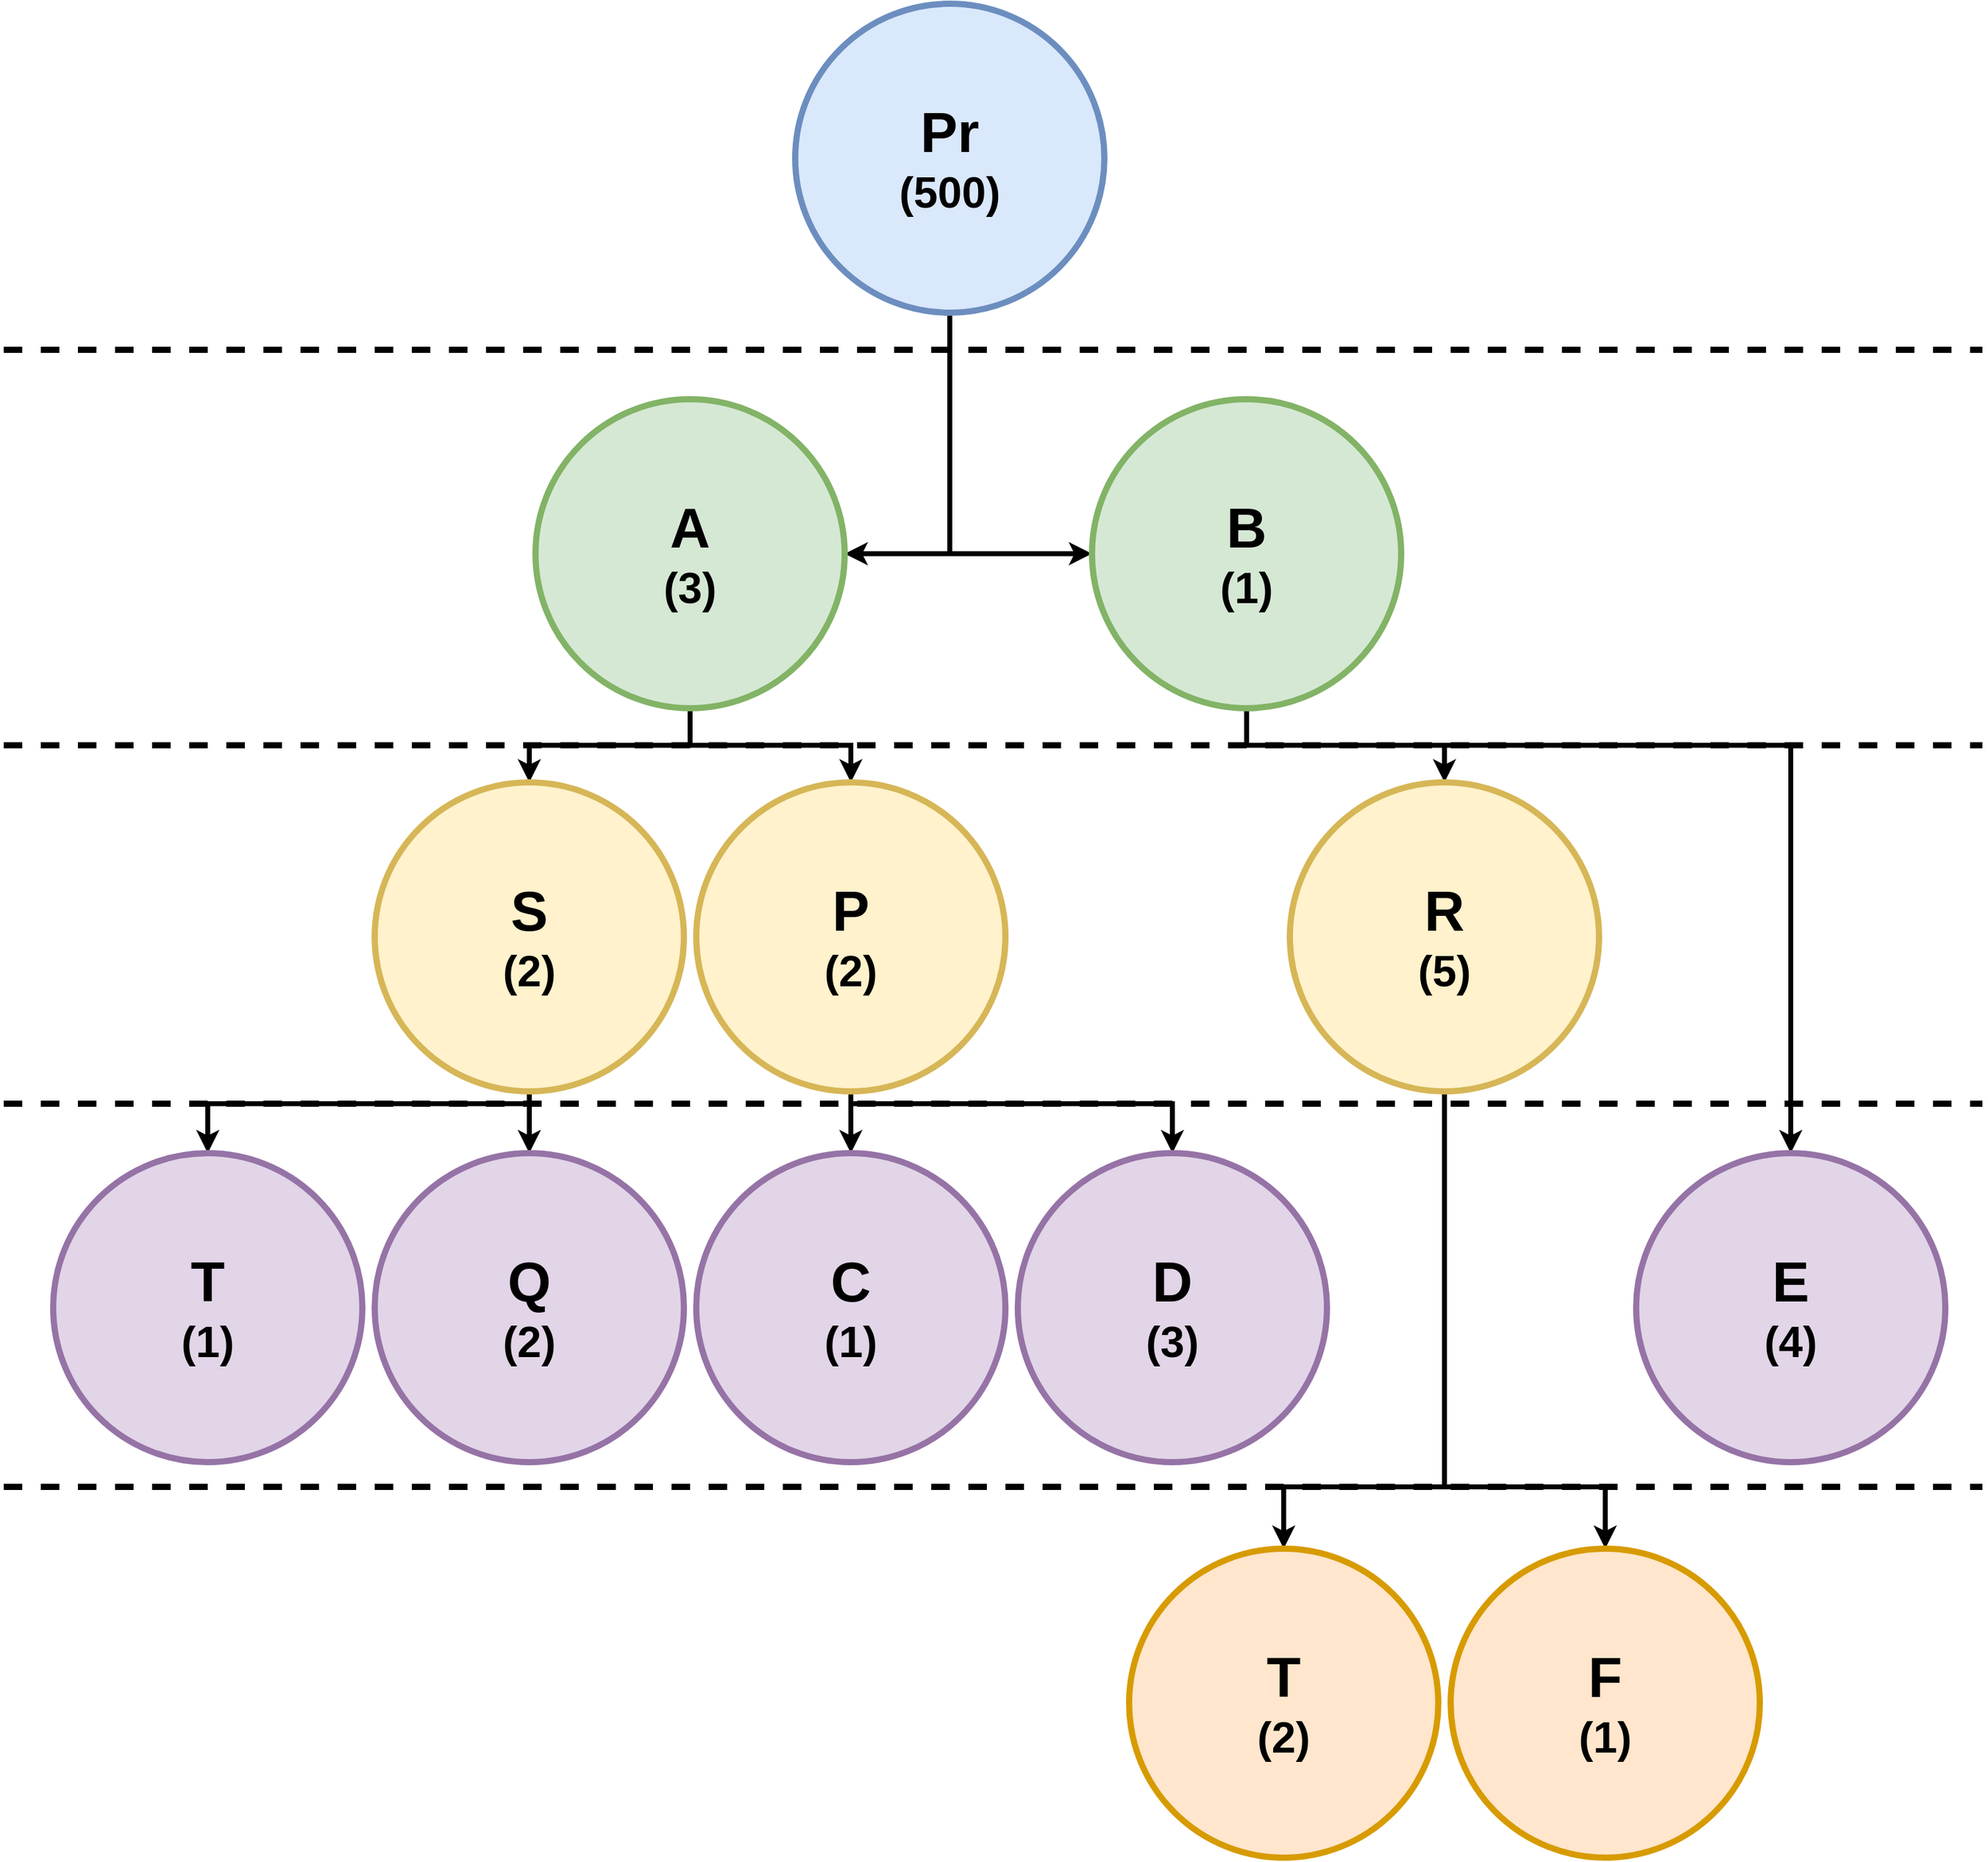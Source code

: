 <mxfile version="24.4.13" type="device">
  <diagram name="Page-1" id="eJzC14-UDr393QJV4wNA">
    <mxGraphModel dx="2199" dy="2203" grid="1" gridSize="10" guides="1" tooltips="1" connect="1" arrows="1" fold="1" page="1" pageScale="1" pageWidth="850" pageHeight="1100" math="0" shadow="0">
      <root>
        <mxCell id="0" />
        <mxCell id="1" parent="0" />
        <mxCell id="FyLbs5ZLv3_cFmsylnJi-12" style="edgeStyle=orthogonalEdgeStyle;rounded=0;orthogonalLoop=1;jettySize=auto;html=1;entryX=1;entryY=0.5;entryDx=0;entryDy=0;strokeWidth=4;fontStyle=1" edge="1" parent="1" source="FyLbs5ZLv3_cFmsylnJi-1" target="FyLbs5ZLv3_cFmsylnJi-2">
          <mxGeometry relative="1" as="geometry" />
        </mxCell>
        <mxCell id="FyLbs5ZLv3_cFmsylnJi-13" style="edgeStyle=orthogonalEdgeStyle;rounded=0;orthogonalLoop=1;jettySize=auto;html=1;entryX=0;entryY=0.5;entryDx=0;entryDy=0;strokeWidth=4;fontStyle=1" edge="1" parent="1" source="FyLbs5ZLv3_cFmsylnJi-1" target="FyLbs5ZLv3_cFmsylnJi-3">
          <mxGeometry relative="1" as="geometry" />
        </mxCell>
        <mxCell id="FyLbs5ZLv3_cFmsylnJi-1" value="&lt;font style=&quot;font-size: 45px;&quot;&gt;Pr&lt;/font&gt;&lt;div style=&quot;font-size: 35px;&quot;&gt;&lt;font style=&quot;font-size: 35px;&quot;&gt;(500)&lt;/font&gt;&lt;/div&gt;" style="ellipse;whiteSpace=wrap;html=1;aspect=fixed;fillColor=#dae8fc;strokeColor=#6c8ebf;strokeWidth=5;fontStyle=1" vertex="1" parent="1">
          <mxGeometry x="160" y="120" width="250" height="250" as="geometry" />
        </mxCell>
        <mxCell id="FyLbs5ZLv3_cFmsylnJi-10" style="edgeStyle=orthogonalEdgeStyle;rounded=0;orthogonalLoop=1;jettySize=auto;html=1;strokeWidth=4;fontStyle=1" edge="1" parent="1" source="FyLbs5ZLv3_cFmsylnJi-2" target="FyLbs5ZLv3_cFmsylnJi-7">
          <mxGeometry relative="1" as="geometry" />
        </mxCell>
        <mxCell id="FyLbs5ZLv3_cFmsylnJi-11" style="edgeStyle=orthogonalEdgeStyle;rounded=0;orthogonalLoop=1;jettySize=auto;html=1;strokeWidth=4;fontStyle=1" edge="1" parent="1" source="FyLbs5ZLv3_cFmsylnJi-2" target="FyLbs5ZLv3_cFmsylnJi-8">
          <mxGeometry relative="1" as="geometry" />
        </mxCell>
        <mxCell id="FyLbs5ZLv3_cFmsylnJi-2" value="&lt;font style=&quot;font-size: 45px;&quot;&gt;A&lt;/font&gt;&lt;br&gt;&lt;div style=&quot;font-size: 35px;&quot;&gt;&lt;font style=&quot;font-size: 35px;&quot;&gt;(3&lt;/font&gt;&lt;span style=&quot;background-color: initial;&quot;&gt;)&lt;/span&gt;&lt;/div&gt;" style="ellipse;whiteSpace=wrap;html=1;aspect=fixed;fillColor=#d5e8d4;strokeColor=#82b366;strokeWidth=5;fontStyle=1" vertex="1" parent="1">
          <mxGeometry x="-50" y="440" width="250" height="250" as="geometry" />
        </mxCell>
        <mxCell id="FyLbs5ZLv3_cFmsylnJi-15" style="edgeStyle=orthogonalEdgeStyle;rounded=0;orthogonalLoop=1;jettySize=auto;html=1;strokeWidth=4;fontStyle=1" edge="1" parent="1" source="FyLbs5ZLv3_cFmsylnJi-3" target="FyLbs5ZLv3_cFmsylnJi-9">
          <mxGeometry relative="1" as="geometry" />
        </mxCell>
        <mxCell id="FyLbs5ZLv3_cFmsylnJi-26" style="edgeStyle=orthogonalEdgeStyle;rounded=0;orthogonalLoop=1;jettySize=auto;html=1;entryX=0.5;entryY=0;entryDx=0;entryDy=0;strokeWidth=4;" edge="1" parent="1" source="FyLbs5ZLv3_cFmsylnJi-3" target="FyLbs5ZLv3_cFmsylnJi-25">
          <mxGeometry relative="1" as="geometry">
            <Array as="points">
              <mxPoint x="525" y="720" />
              <mxPoint x="965" y="720" />
            </Array>
          </mxGeometry>
        </mxCell>
        <mxCell id="FyLbs5ZLv3_cFmsylnJi-3" value="&lt;div style=&quot;&quot;&gt;&lt;font style=&quot;font-size: 45px;&quot;&gt;B&lt;/font&gt;&lt;/div&gt;&lt;div style=&quot;font-size: 35px;&quot;&gt;&lt;font style=&quot;font-size: 35px;&quot;&gt;(1&lt;/font&gt;&lt;span style=&quot;background-color: initial;&quot;&gt;)&lt;/span&gt;&lt;/div&gt;" style="ellipse;whiteSpace=wrap;html=1;aspect=fixed;fillColor=#d5e8d4;strokeColor=#82b366;strokeWidth=5;fontStyle=1" vertex="1" parent="1">
          <mxGeometry x="400" y="440" width="250" height="250" as="geometry" />
        </mxCell>
        <mxCell id="FyLbs5ZLv3_cFmsylnJi-18" style="edgeStyle=orthogonalEdgeStyle;rounded=0;orthogonalLoop=1;jettySize=auto;html=1;strokeWidth=4;" edge="1" parent="1" source="FyLbs5ZLv3_cFmsylnJi-7" target="FyLbs5ZLv3_cFmsylnJi-17">
          <mxGeometry relative="1" as="geometry" />
        </mxCell>
        <mxCell id="FyLbs5ZLv3_cFmsylnJi-19" style="edgeStyle=orthogonalEdgeStyle;rounded=0;orthogonalLoop=1;jettySize=auto;html=1;strokeWidth=4;" edge="1" parent="1" source="FyLbs5ZLv3_cFmsylnJi-7" target="FyLbs5ZLv3_cFmsylnJi-16">
          <mxGeometry relative="1" as="geometry">
            <Array as="points">
              <mxPoint x="-55" y="1010" />
              <mxPoint x="-315" y="1010" />
            </Array>
          </mxGeometry>
        </mxCell>
        <mxCell id="FyLbs5ZLv3_cFmsylnJi-7" value="&lt;font style=&quot;font-size: 45px;&quot;&gt;S&lt;/font&gt;&lt;div&gt;&lt;div style=&quot;font-size: 35px;&quot;&gt;&lt;font style=&quot;font-size: 35px;&quot;&gt;(2&lt;/font&gt;&lt;span style=&quot;background-color: initial;&quot;&gt;)&lt;/span&gt;&lt;/div&gt;&lt;/div&gt;" style="ellipse;whiteSpace=wrap;html=1;aspect=fixed;fillColor=#fff2cc;strokeColor=#d6b656;strokeWidth=5;fontStyle=1" vertex="1" parent="1">
          <mxGeometry x="-180" y="750" width="250" height="250" as="geometry" />
        </mxCell>
        <mxCell id="FyLbs5ZLv3_cFmsylnJi-22" style="edgeStyle=orthogonalEdgeStyle;rounded=0;orthogonalLoop=1;jettySize=auto;html=1;strokeWidth=4;" edge="1" parent="1" source="FyLbs5ZLv3_cFmsylnJi-8" target="FyLbs5ZLv3_cFmsylnJi-20">
          <mxGeometry relative="1" as="geometry" />
        </mxCell>
        <mxCell id="FyLbs5ZLv3_cFmsylnJi-24" style="edgeStyle=orthogonalEdgeStyle;rounded=0;orthogonalLoop=1;jettySize=auto;html=1;entryX=0.5;entryY=0;entryDx=0;entryDy=0;strokeWidth=4;" edge="1" parent="1" source="FyLbs5ZLv3_cFmsylnJi-8" target="FyLbs5ZLv3_cFmsylnJi-21">
          <mxGeometry relative="1" as="geometry">
            <Array as="points">
              <mxPoint x="205" y="1010" />
              <mxPoint x="465" y="1010" />
            </Array>
          </mxGeometry>
        </mxCell>
        <mxCell id="FyLbs5ZLv3_cFmsylnJi-8" value="&lt;font style=&quot;font-size: 45px;&quot;&gt;P&lt;/font&gt;&lt;br&gt;&lt;div style=&quot;font-size: 35px;&quot;&gt;&lt;font style=&quot;font-size: 35px;&quot;&gt;(2&lt;/font&gt;&lt;span style=&quot;background-color: initial;&quot;&gt;)&lt;/span&gt;&lt;/div&gt;" style="ellipse;whiteSpace=wrap;html=1;aspect=fixed;fillColor=#fff2cc;strokeColor=#d6b656;strokeWidth=5;fontStyle=1" vertex="1" parent="1">
          <mxGeometry x="80" y="750" width="250" height="250" as="geometry" />
        </mxCell>
        <mxCell id="FyLbs5ZLv3_cFmsylnJi-29" style="edgeStyle=orthogonalEdgeStyle;rounded=0;orthogonalLoop=1;jettySize=auto;html=1;strokeWidth=4;" edge="1" parent="1" source="FyLbs5ZLv3_cFmsylnJi-9" target="FyLbs5ZLv3_cFmsylnJi-27">
          <mxGeometry relative="1" as="geometry">
            <Array as="points">
              <mxPoint x="685" y="1320" />
              <mxPoint x="555" y="1320" />
            </Array>
          </mxGeometry>
        </mxCell>
        <mxCell id="FyLbs5ZLv3_cFmsylnJi-30" style="edgeStyle=orthogonalEdgeStyle;rounded=0;orthogonalLoop=1;jettySize=auto;html=1;entryX=0.5;entryY=0;entryDx=0;entryDy=0;strokeWidth=4;" edge="1" parent="1" source="FyLbs5ZLv3_cFmsylnJi-9" target="FyLbs5ZLv3_cFmsylnJi-28">
          <mxGeometry relative="1" as="geometry">
            <Array as="points">
              <mxPoint x="685" y="1320" />
              <mxPoint x="815" y="1320" />
            </Array>
          </mxGeometry>
        </mxCell>
        <mxCell id="FyLbs5ZLv3_cFmsylnJi-9" value="&lt;font style=&quot;font-size: 45px;&quot;&gt;R&lt;/font&gt;&lt;br&gt;&lt;div style=&quot;font-size: 35px;&quot;&gt;&lt;font style=&quot;font-size: 35px;&quot;&gt;(5&lt;/font&gt;&lt;span style=&quot;background-color: initial;&quot;&gt;)&lt;/span&gt;&lt;/div&gt;" style="ellipse;whiteSpace=wrap;html=1;aspect=fixed;fillColor=#fff2cc;strokeColor=#d6b656;strokeWidth=5;fontStyle=1" vertex="1" parent="1">
          <mxGeometry x="560" y="750" width="250" height="250" as="geometry" />
        </mxCell>
        <mxCell id="FyLbs5ZLv3_cFmsylnJi-16" value="&lt;font style=&quot;font-size: 45px;&quot;&gt;T&lt;/font&gt;&lt;br&gt;&lt;div&gt;&lt;div style=&quot;font-size: 35px;&quot;&gt;&lt;font style=&quot;font-size: 35px;&quot;&gt;(1&lt;/font&gt;&lt;span style=&quot;background-color: initial;&quot;&gt;)&lt;/span&gt;&lt;/div&gt;&lt;/div&gt;" style="ellipse;whiteSpace=wrap;html=1;aspect=fixed;fillColor=#e1d5e7;strokeColor=#9673a6;strokeWidth=5;fontStyle=1" vertex="1" parent="1">
          <mxGeometry x="-440" y="1050" width="250" height="250" as="geometry" />
        </mxCell>
        <mxCell id="FyLbs5ZLv3_cFmsylnJi-17" value="&lt;font style=&quot;font-size: 45px;&quot;&gt;Q&lt;/font&gt;&lt;div&gt;&lt;div style=&quot;font-size: 35px;&quot;&gt;&lt;font style=&quot;font-size: 35px;&quot;&gt;(2&lt;/font&gt;&lt;span style=&quot;background-color: initial;&quot;&gt;)&lt;/span&gt;&lt;/div&gt;&lt;/div&gt;" style="ellipse;whiteSpace=wrap;html=1;aspect=fixed;fillColor=#e1d5e7;strokeColor=#9673a6;strokeWidth=5;fontStyle=1" vertex="1" parent="1">
          <mxGeometry x="-180" y="1050" width="250" height="250" as="geometry" />
        </mxCell>
        <mxCell id="FyLbs5ZLv3_cFmsylnJi-20" value="&lt;font style=&quot;font-size: 45px;&quot;&gt;C&lt;/font&gt;&lt;br&gt;&lt;div&gt;&lt;div style=&quot;font-size: 35px;&quot;&gt;&lt;font style=&quot;font-size: 35px;&quot;&gt;(1&lt;/font&gt;&lt;span style=&quot;background-color: initial;&quot;&gt;)&lt;/span&gt;&lt;/div&gt;&lt;/div&gt;" style="ellipse;whiteSpace=wrap;html=1;aspect=fixed;fillColor=#e1d5e7;strokeColor=#9673a6;strokeWidth=5;fontStyle=1" vertex="1" parent="1">
          <mxGeometry x="80" y="1050" width="250" height="250" as="geometry" />
        </mxCell>
        <mxCell id="FyLbs5ZLv3_cFmsylnJi-21" value="&lt;font style=&quot;font-size: 45px;&quot;&gt;D&lt;/font&gt;&lt;br&gt;&lt;div&gt;&lt;div style=&quot;font-size: 35px;&quot;&gt;&lt;font style=&quot;font-size: 35px;&quot;&gt;(3&lt;/font&gt;&lt;span style=&quot;background-color: initial;&quot;&gt;)&lt;/span&gt;&lt;/div&gt;&lt;/div&gt;" style="ellipse;whiteSpace=wrap;html=1;aspect=fixed;fillColor=#e1d5e7;strokeColor=#9673a6;strokeWidth=5;fontStyle=1" vertex="1" parent="1">
          <mxGeometry x="340" y="1050" width="250" height="250" as="geometry" />
        </mxCell>
        <mxCell id="FyLbs5ZLv3_cFmsylnJi-25" value="&lt;font style=&quot;font-size: 45px;&quot;&gt;E&lt;/font&gt;&lt;br&gt;&lt;div&gt;&lt;div style=&quot;font-size: 35px;&quot;&gt;&lt;font style=&quot;font-size: 35px;&quot;&gt;(4&lt;/font&gt;&lt;span style=&quot;background-color: initial;&quot;&gt;)&lt;/span&gt;&lt;/div&gt;&lt;/div&gt;" style="ellipse;whiteSpace=wrap;html=1;aspect=fixed;fillColor=#e1d5e7;strokeColor=#9673a6;strokeWidth=5;fontStyle=1" vertex="1" parent="1">
          <mxGeometry x="840" y="1050" width="250" height="250" as="geometry" />
        </mxCell>
        <mxCell id="FyLbs5ZLv3_cFmsylnJi-27" value="&lt;font style=&quot;font-size: 45px;&quot;&gt;T&lt;/font&gt;&lt;br&gt;&lt;div&gt;&lt;div style=&quot;font-size: 35px;&quot;&gt;&lt;font style=&quot;font-size: 35px;&quot;&gt;(2&lt;/font&gt;&lt;span style=&quot;background-color: initial;&quot;&gt;)&lt;/span&gt;&lt;/div&gt;&lt;/div&gt;" style="ellipse;whiteSpace=wrap;html=1;aspect=fixed;fillColor=#ffe6cc;strokeColor=#d79b00;strokeWidth=5;fontStyle=1;" vertex="1" parent="1">
          <mxGeometry x="430" y="1370" width="250" height="250" as="geometry" />
        </mxCell>
        <mxCell id="FyLbs5ZLv3_cFmsylnJi-28" value="&lt;font style=&quot;font-size: 45px;&quot;&gt;F&lt;/font&gt;&lt;br&gt;&lt;div&gt;&lt;div style=&quot;font-size: 35px;&quot;&gt;&lt;font style=&quot;font-size: 35px;&quot;&gt;(1&lt;/font&gt;&lt;span style=&quot;background-color: initial;&quot;&gt;)&lt;/span&gt;&lt;/div&gt;&lt;/div&gt;" style="ellipse;whiteSpace=wrap;html=1;aspect=fixed;fillColor=#ffe6cc;strokeColor=#d79b00;strokeWidth=5;fontStyle=1;" vertex="1" parent="1">
          <mxGeometry x="690" y="1370" width="250" height="250" as="geometry" />
        </mxCell>
        <mxCell id="FyLbs5ZLv3_cFmsylnJi-32" value="" style="endArrow=none;dashed=1;html=1;rounded=0;strokeWidth=5;" edge="1" parent="1">
          <mxGeometry width="50" height="50" relative="1" as="geometry">
            <mxPoint x="-480" y="400" as="sourcePoint" />
            <mxPoint x="1120" y="400" as="targetPoint" />
          </mxGeometry>
        </mxCell>
        <mxCell id="FyLbs5ZLv3_cFmsylnJi-33" value="" style="endArrow=none;dashed=1;html=1;rounded=0;strokeWidth=5;" edge="1" parent="1">
          <mxGeometry width="50" height="50" relative="1" as="geometry">
            <mxPoint x="-480" y="720" as="sourcePoint" />
            <mxPoint x="1120" y="720" as="targetPoint" />
          </mxGeometry>
        </mxCell>
        <mxCell id="FyLbs5ZLv3_cFmsylnJi-34" value="" style="endArrow=none;dashed=1;html=1;rounded=0;strokeWidth=5;" edge="1" parent="1">
          <mxGeometry width="50" height="50" relative="1" as="geometry">
            <mxPoint x="-480" y="1010" as="sourcePoint" />
            <mxPoint x="1120" y="1010" as="targetPoint" />
          </mxGeometry>
        </mxCell>
        <mxCell id="FyLbs5ZLv3_cFmsylnJi-35" value="" style="endArrow=none;dashed=1;html=1;rounded=0;strokeWidth=5;" edge="1" parent="1">
          <mxGeometry width="50" height="50" relative="1" as="geometry">
            <mxPoint x="-480" y="1320" as="sourcePoint" />
            <mxPoint x="1120" y="1320" as="targetPoint" />
          </mxGeometry>
        </mxCell>
      </root>
    </mxGraphModel>
  </diagram>
</mxfile>
